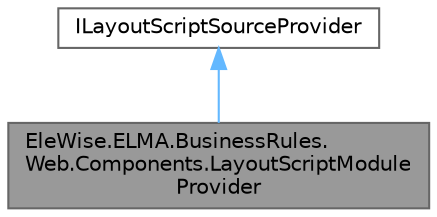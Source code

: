 digraph "EleWise.ELMA.BusinessRules.Web.Components.LayoutScriptModuleProvider"
{
 // LATEX_PDF_SIZE
  bgcolor="transparent";
  edge [fontname=Helvetica,fontsize=10,labelfontname=Helvetica,labelfontsize=10];
  node [fontname=Helvetica,fontsize=10,shape=box,height=0.2,width=0.4];
  Node1 [id="Node000001",label="EleWise.ELMA.BusinessRules.\lWeb.Components.LayoutScriptModule\lProvider",height=0.2,width=0.4,color="gray40", fillcolor="grey60", style="filled", fontcolor="black",tooltip="Провайдер регистрации скриптов модуля"];
  Node2 -> Node1 [id="edge1_Node000001_Node000002",dir="back",color="steelblue1",style="solid",tooltip=" "];
  Node2 [id="Node000002",label="ILayoutScriptSourceProvider",height=0.2,width=0.4,color="gray40", fillcolor="white", style="filled",tooltip=" "];
}
